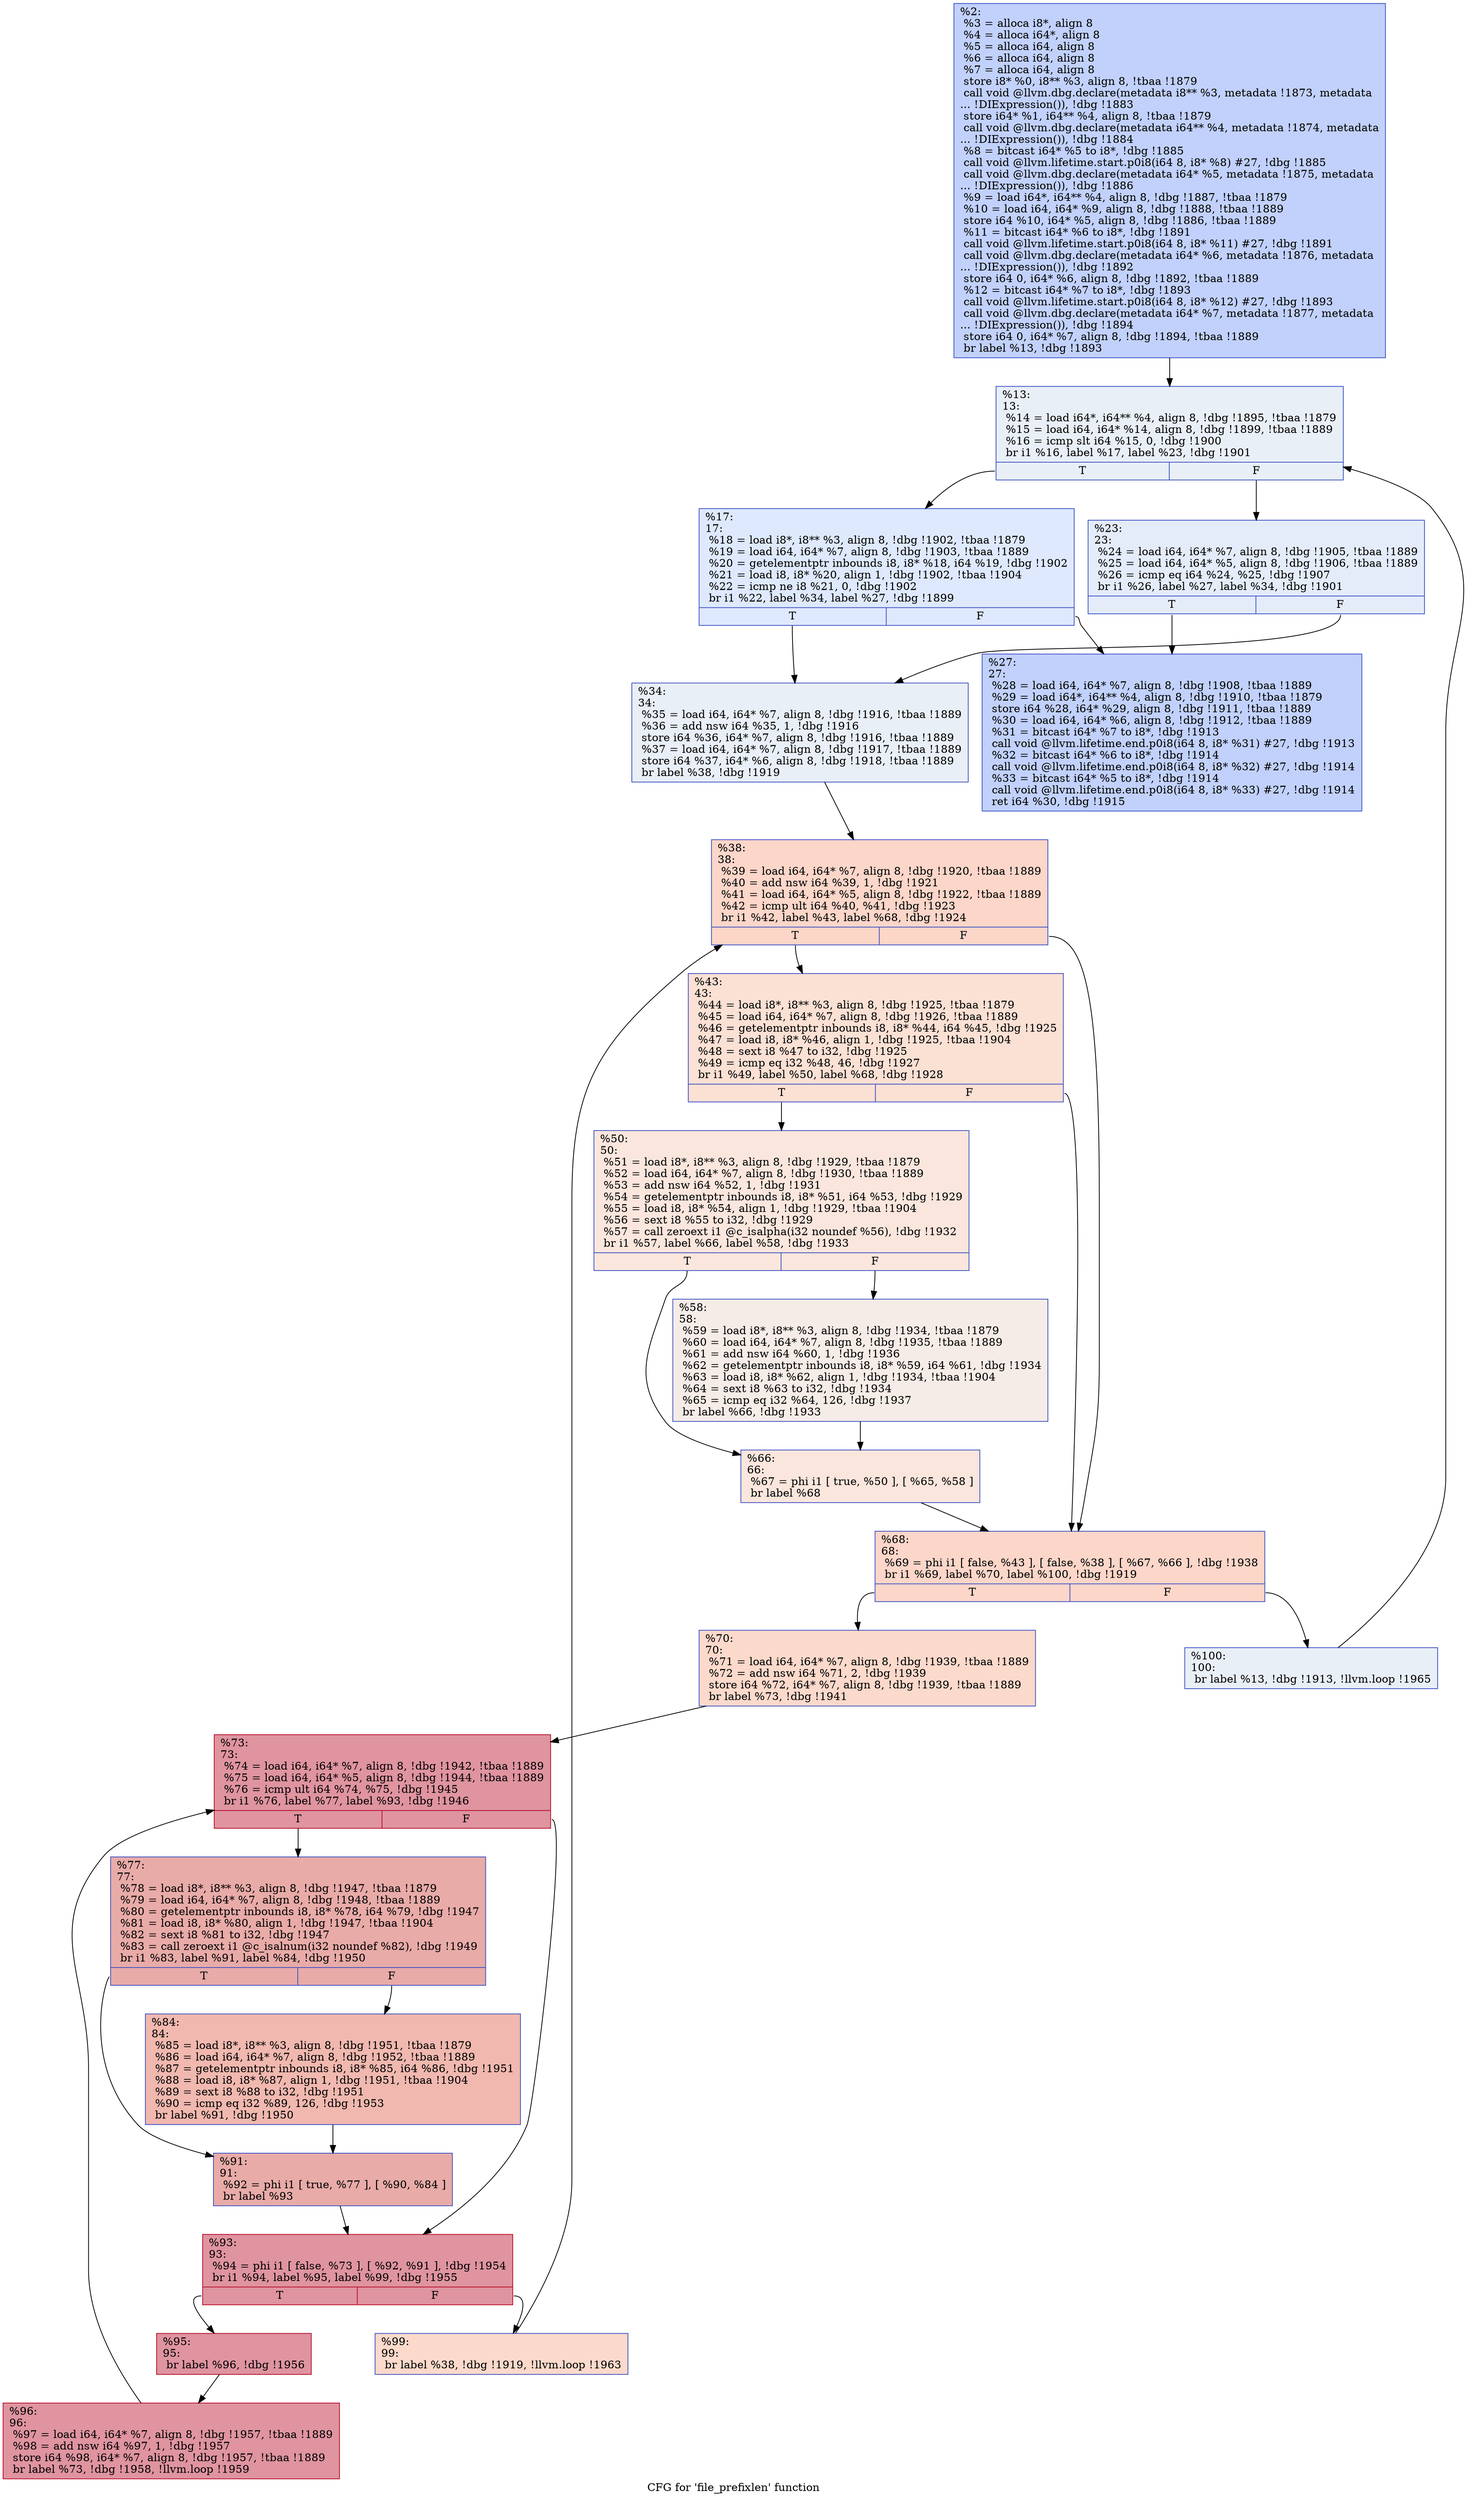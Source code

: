 digraph "CFG for 'file_prefixlen' function" {
	label="CFG for 'file_prefixlen' function";

	Node0x210bf50 [shape=record,color="#3d50c3ff", style=filled, fillcolor="#7396f570",label="{%2:\l  %3 = alloca i8*, align 8\l  %4 = alloca i64*, align 8\l  %5 = alloca i64, align 8\l  %6 = alloca i64, align 8\l  %7 = alloca i64, align 8\l  store i8* %0, i8** %3, align 8, !tbaa !1879\l  call void @llvm.dbg.declare(metadata i8** %3, metadata !1873, metadata\l... !DIExpression()), !dbg !1883\l  store i64* %1, i64** %4, align 8, !tbaa !1879\l  call void @llvm.dbg.declare(metadata i64** %4, metadata !1874, metadata\l... !DIExpression()), !dbg !1884\l  %8 = bitcast i64* %5 to i8*, !dbg !1885\l  call void @llvm.lifetime.start.p0i8(i64 8, i8* %8) #27, !dbg !1885\l  call void @llvm.dbg.declare(metadata i64* %5, metadata !1875, metadata\l... !DIExpression()), !dbg !1886\l  %9 = load i64*, i64** %4, align 8, !dbg !1887, !tbaa !1879\l  %10 = load i64, i64* %9, align 8, !dbg !1888, !tbaa !1889\l  store i64 %10, i64* %5, align 8, !dbg !1886, !tbaa !1889\l  %11 = bitcast i64* %6 to i8*, !dbg !1891\l  call void @llvm.lifetime.start.p0i8(i64 8, i8* %11) #27, !dbg !1891\l  call void @llvm.dbg.declare(metadata i64* %6, metadata !1876, metadata\l... !DIExpression()), !dbg !1892\l  store i64 0, i64* %6, align 8, !dbg !1892, !tbaa !1889\l  %12 = bitcast i64* %7 to i8*, !dbg !1893\l  call void @llvm.lifetime.start.p0i8(i64 8, i8* %12) #27, !dbg !1893\l  call void @llvm.dbg.declare(metadata i64* %7, metadata !1877, metadata\l... !DIExpression()), !dbg !1894\l  store i64 0, i64* %7, align 8, !dbg !1894, !tbaa !1889\l  br label %13, !dbg !1893\l}"];
	Node0x210bf50 -> Node0x210c2e0;
	Node0x210c2e0 [shape=record,color="#3d50c3ff", style=filled, fillcolor="#cedaeb70",label="{%13:\l13:                                               \l  %14 = load i64*, i64** %4, align 8, !dbg !1895, !tbaa !1879\l  %15 = load i64, i64* %14, align 8, !dbg !1899, !tbaa !1889\l  %16 = icmp slt i64 %15, 0, !dbg !1900\l  br i1 %16, label %17, label %23, !dbg !1901\l|{<s0>T|<s1>F}}"];
	Node0x210c2e0:s0 -> Node0x210c330;
	Node0x210c2e0:s1 -> Node0x210c380;
	Node0x210c330 [shape=record,color="#3d50c3ff", style=filled, fillcolor="#b5cdfa70",label="{%17:\l17:                                               \l  %18 = load i8*, i8** %3, align 8, !dbg !1902, !tbaa !1879\l  %19 = load i64, i64* %7, align 8, !dbg !1903, !tbaa !1889\l  %20 = getelementptr inbounds i8, i8* %18, i64 %19, !dbg !1902\l  %21 = load i8, i8* %20, align 1, !dbg !1902, !tbaa !1904\l  %22 = icmp ne i8 %21, 0, !dbg !1902\l  br i1 %22, label %34, label %27, !dbg !1899\l|{<s0>T|<s1>F}}"];
	Node0x210c330:s0 -> Node0x210c420;
	Node0x210c330:s1 -> Node0x210c3d0;
	Node0x210c380 [shape=record,color="#3d50c3ff", style=filled, fillcolor="#c1d4f470",label="{%23:\l23:                                               \l  %24 = load i64, i64* %7, align 8, !dbg !1905, !tbaa !1889\l  %25 = load i64, i64* %5, align 8, !dbg !1906, !tbaa !1889\l  %26 = icmp eq i64 %24, %25, !dbg !1907\l  br i1 %26, label %27, label %34, !dbg !1901\l|{<s0>T|<s1>F}}"];
	Node0x210c380:s0 -> Node0x210c3d0;
	Node0x210c380:s1 -> Node0x210c420;
	Node0x210c3d0 [shape=record,color="#3d50c3ff", style=filled, fillcolor="#7396f570",label="{%27:\l27:                                               \l  %28 = load i64, i64* %7, align 8, !dbg !1908, !tbaa !1889\l  %29 = load i64*, i64** %4, align 8, !dbg !1910, !tbaa !1879\l  store i64 %28, i64* %29, align 8, !dbg !1911, !tbaa !1889\l  %30 = load i64, i64* %6, align 8, !dbg !1912, !tbaa !1889\l  %31 = bitcast i64* %7 to i8*, !dbg !1913\l  call void @llvm.lifetime.end.p0i8(i64 8, i8* %31) #27, !dbg !1913\l  %32 = bitcast i64* %6 to i8*, !dbg !1914\l  call void @llvm.lifetime.end.p0i8(i64 8, i8* %32) #27, !dbg !1914\l  %33 = bitcast i64* %5 to i8*, !dbg !1914\l  call void @llvm.lifetime.end.p0i8(i64 8, i8* %33) #27, !dbg !1914\l  ret i64 %30, !dbg !1915\l}"];
	Node0x210c420 [shape=record,color="#3d50c3ff", style=filled, fillcolor="#cedaeb70",label="{%34:\l34:                                               \l  %35 = load i64, i64* %7, align 8, !dbg !1916, !tbaa !1889\l  %36 = add nsw i64 %35, 1, !dbg !1916\l  store i64 %36, i64* %7, align 8, !dbg !1916, !tbaa !1889\l  %37 = load i64, i64* %7, align 8, !dbg !1917, !tbaa !1889\l  store i64 %37, i64* %6, align 8, !dbg !1918, !tbaa !1889\l  br label %38, !dbg !1919\l}"];
	Node0x210c420 -> Node0x210c470;
	Node0x210c470 [shape=record,color="#3d50c3ff", style=filled, fillcolor="#f6a38570",label="{%38:\l38:                                               \l  %39 = load i64, i64* %7, align 8, !dbg !1920, !tbaa !1889\l  %40 = add nsw i64 %39, 1, !dbg !1921\l  %41 = load i64, i64* %5, align 8, !dbg !1922, !tbaa !1889\l  %42 = icmp ult i64 %40, %41, !dbg !1923\l  br i1 %42, label %43, label %68, !dbg !1924\l|{<s0>T|<s1>F}}"];
	Node0x210c470:s0 -> Node0x210c4c0;
	Node0x210c470:s1 -> Node0x210c600;
	Node0x210c4c0 [shape=record,color="#3d50c3ff", style=filled, fillcolor="#f7b99e70",label="{%43:\l43:                                               \l  %44 = load i8*, i8** %3, align 8, !dbg !1925, !tbaa !1879\l  %45 = load i64, i64* %7, align 8, !dbg !1926, !tbaa !1889\l  %46 = getelementptr inbounds i8, i8* %44, i64 %45, !dbg !1925\l  %47 = load i8, i8* %46, align 1, !dbg !1925, !tbaa !1904\l  %48 = sext i8 %47 to i32, !dbg !1925\l  %49 = icmp eq i32 %48, 46, !dbg !1927\l  br i1 %49, label %50, label %68, !dbg !1928\l|{<s0>T|<s1>F}}"];
	Node0x210c4c0:s0 -> Node0x210c510;
	Node0x210c4c0:s1 -> Node0x210c600;
	Node0x210c510 [shape=record,color="#3d50c3ff", style=filled, fillcolor="#f3c7b170",label="{%50:\l50:                                               \l  %51 = load i8*, i8** %3, align 8, !dbg !1929, !tbaa !1879\l  %52 = load i64, i64* %7, align 8, !dbg !1930, !tbaa !1889\l  %53 = add nsw i64 %52, 1, !dbg !1931\l  %54 = getelementptr inbounds i8, i8* %51, i64 %53, !dbg !1929\l  %55 = load i8, i8* %54, align 1, !dbg !1929, !tbaa !1904\l  %56 = sext i8 %55 to i32, !dbg !1929\l  %57 = call zeroext i1 @c_isalpha(i32 noundef %56), !dbg !1932\l  br i1 %57, label %66, label %58, !dbg !1933\l|{<s0>T|<s1>F}}"];
	Node0x210c510:s0 -> Node0x210c5b0;
	Node0x210c510:s1 -> Node0x210c560;
	Node0x210c560 [shape=record,color="#3d50c3ff", style=filled, fillcolor="#ead5c970",label="{%58:\l58:                                               \l  %59 = load i8*, i8** %3, align 8, !dbg !1934, !tbaa !1879\l  %60 = load i64, i64* %7, align 8, !dbg !1935, !tbaa !1889\l  %61 = add nsw i64 %60, 1, !dbg !1936\l  %62 = getelementptr inbounds i8, i8* %59, i64 %61, !dbg !1934\l  %63 = load i8, i8* %62, align 1, !dbg !1934, !tbaa !1904\l  %64 = sext i8 %63 to i32, !dbg !1934\l  %65 = icmp eq i32 %64, 126, !dbg !1937\l  br label %66, !dbg !1933\l}"];
	Node0x210c560 -> Node0x210c5b0;
	Node0x210c5b0 [shape=record,color="#3d50c3ff", style=filled, fillcolor="#f3c7b170",label="{%66:\l66:                                               \l  %67 = phi i1 [ true, %50 ], [ %65, %58 ]\l  br label %68\l}"];
	Node0x210c5b0 -> Node0x210c600;
	Node0x210c600 [shape=record,color="#3d50c3ff", style=filled, fillcolor="#f6a38570",label="{%68:\l68:                                               \l  %69 = phi i1 [ false, %43 ], [ false, %38 ], [ %67, %66 ], !dbg !1938\l  br i1 %69, label %70, label %100, !dbg !1919\l|{<s0>T|<s1>F}}"];
	Node0x210c600:s0 -> Node0x210c650;
	Node0x210c600:s1 -> Node0x210c920;
	Node0x210c650 [shape=record,color="#3d50c3ff", style=filled, fillcolor="#f7a88970",label="{%70:\l70:                                               \l  %71 = load i64, i64* %7, align 8, !dbg !1939, !tbaa !1889\l  %72 = add nsw i64 %71, 2, !dbg !1939\l  store i64 %72, i64* %7, align 8, !dbg !1939, !tbaa !1889\l  br label %73, !dbg !1941\l}"];
	Node0x210c650 -> Node0x210c6a0;
	Node0x210c6a0 [shape=record,color="#b70d28ff", style=filled, fillcolor="#b70d2870",label="{%73:\l73:                                               \l  %74 = load i64, i64* %7, align 8, !dbg !1942, !tbaa !1889\l  %75 = load i64, i64* %5, align 8, !dbg !1944, !tbaa !1889\l  %76 = icmp ult i64 %74, %75, !dbg !1945\l  br i1 %76, label %77, label %93, !dbg !1946\l|{<s0>T|<s1>F}}"];
	Node0x210c6a0:s0 -> Node0x210c6f0;
	Node0x210c6a0:s1 -> Node0x210c7e0;
	Node0x210c6f0 [shape=record,color="#3d50c3ff", style=filled, fillcolor="#cc403a70",label="{%77:\l77:                                               \l  %78 = load i8*, i8** %3, align 8, !dbg !1947, !tbaa !1879\l  %79 = load i64, i64* %7, align 8, !dbg !1948, !tbaa !1889\l  %80 = getelementptr inbounds i8, i8* %78, i64 %79, !dbg !1947\l  %81 = load i8, i8* %80, align 1, !dbg !1947, !tbaa !1904\l  %82 = sext i8 %81 to i32, !dbg !1947\l  %83 = call zeroext i1 @c_isalnum(i32 noundef %82), !dbg !1949\l  br i1 %83, label %91, label %84, !dbg !1950\l|{<s0>T|<s1>F}}"];
	Node0x210c6f0:s0 -> Node0x210c790;
	Node0x210c6f0:s1 -> Node0x210c740;
	Node0x210c740 [shape=record,color="#3d50c3ff", style=filled, fillcolor="#dc5d4a70",label="{%84:\l84:                                               \l  %85 = load i8*, i8** %3, align 8, !dbg !1951, !tbaa !1879\l  %86 = load i64, i64* %7, align 8, !dbg !1952, !tbaa !1889\l  %87 = getelementptr inbounds i8, i8* %85, i64 %86, !dbg !1951\l  %88 = load i8, i8* %87, align 1, !dbg !1951, !tbaa !1904\l  %89 = sext i8 %88 to i32, !dbg !1951\l  %90 = icmp eq i32 %89, 126, !dbg !1953\l  br label %91, !dbg !1950\l}"];
	Node0x210c740 -> Node0x210c790;
	Node0x210c790 [shape=record,color="#3d50c3ff", style=filled, fillcolor="#cc403a70",label="{%91:\l91:                                               \l  %92 = phi i1 [ true, %77 ], [ %90, %84 ]\l  br label %93\l}"];
	Node0x210c790 -> Node0x210c7e0;
	Node0x210c7e0 [shape=record,color="#b70d28ff", style=filled, fillcolor="#b70d2870",label="{%93:\l93:                                               \l  %94 = phi i1 [ false, %73 ], [ %92, %91 ], !dbg !1954\l  br i1 %94, label %95, label %99, !dbg !1955\l|{<s0>T|<s1>F}}"];
	Node0x210c7e0:s0 -> Node0x210c830;
	Node0x210c7e0:s1 -> Node0x210c8d0;
	Node0x210c830 [shape=record,color="#b70d28ff", style=filled, fillcolor="#b70d2870",label="{%95:\l95:                                               \l  br label %96, !dbg !1956\l}"];
	Node0x210c830 -> Node0x210c880;
	Node0x210c880 [shape=record,color="#b70d28ff", style=filled, fillcolor="#b70d2870",label="{%96:\l96:                                               \l  %97 = load i64, i64* %7, align 8, !dbg !1957, !tbaa !1889\l  %98 = add nsw i64 %97, 1, !dbg !1957\l  store i64 %98, i64* %7, align 8, !dbg !1957, !tbaa !1889\l  br label %73, !dbg !1958, !llvm.loop !1959\l}"];
	Node0x210c880 -> Node0x210c6a0;
	Node0x210c8d0 [shape=record,color="#3d50c3ff", style=filled, fillcolor="#f7a88970",label="{%99:\l99:                                               \l  br label %38, !dbg !1919, !llvm.loop !1963\l}"];
	Node0x210c8d0 -> Node0x210c470;
	Node0x210c920 [shape=record,color="#3d50c3ff", style=filled, fillcolor="#cedaeb70",label="{%100:\l100:                                              \l  br label %13, !dbg !1913, !llvm.loop !1965\l}"];
	Node0x210c920 -> Node0x210c2e0;
}
